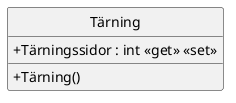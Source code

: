 @startuml ClassdiagramTärning
skinparam ClassAttributeIconSize 0
skinparam Monochrome true
hide circle
class Tärning {
    + Tärningssidor : int <<get>> <<set>>
    + Tärning()
}
@enduml

